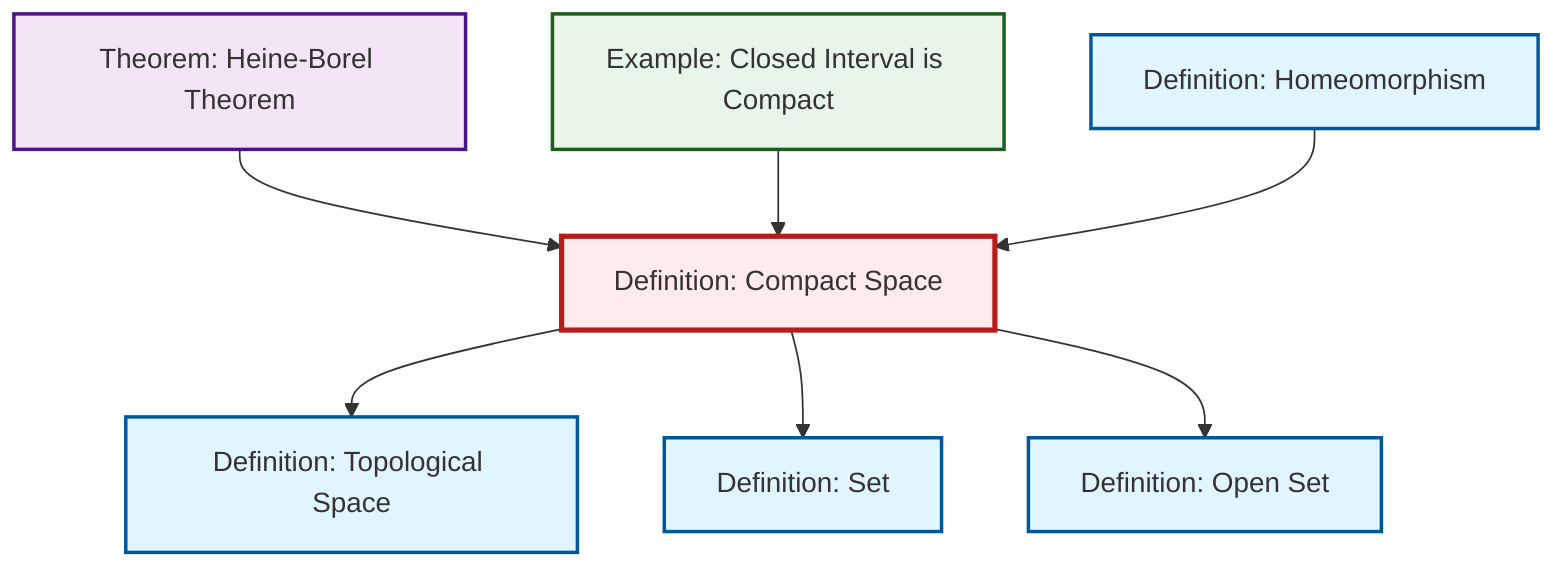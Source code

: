 graph TD
    classDef definition fill:#e1f5fe,stroke:#01579b,stroke-width:2px
    classDef theorem fill:#f3e5f5,stroke:#4a148c,stroke-width:2px
    classDef axiom fill:#fff3e0,stroke:#e65100,stroke-width:2px
    classDef example fill:#e8f5e9,stroke:#1b5e20,stroke-width:2px
    classDef current fill:#ffebee,stroke:#b71c1c,stroke-width:3px
    def-homeomorphism["Definition: Homeomorphism"]:::definition
    def-compact["Definition: Compact Space"]:::definition
    ex-closed-interval-compact["Example: Closed Interval is Compact"]:::example
    thm-heine-borel["Theorem: Heine-Borel Theorem"]:::theorem
    def-topological-space["Definition: Topological Space"]:::definition
    def-set["Definition: Set"]:::definition
    def-open-set["Definition: Open Set"]:::definition
    def-compact --> def-topological-space
    def-compact --> def-set
    thm-heine-borel --> def-compact
    ex-closed-interval-compact --> def-compact
    def-compact --> def-open-set
    def-homeomorphism --> def-compact
    class def-compact current